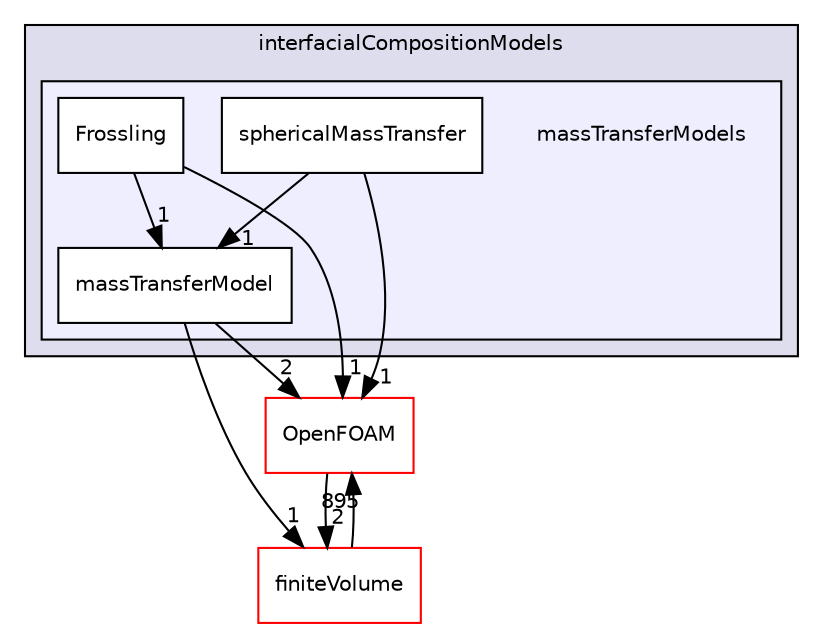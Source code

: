 digraph "src/phaseSystemModels/reactingEulerFoam/interfacialCompositionModels/massTransferModels" {
  bgcolor=transparent;
  compound=true
  node [ fontsize="10", fontname="Helvetica"];
  edge [ labelfontsize="10", labelfontname="Helvetica"];
  subgraph clusterdir_0f1e1ad1cc67aee7c6e293370ff5a38b {
    graph [ bgcolor="#ddddee", pencolor="black", label="interfacialCompositionModels" fontname="Helvetica", fontsize="10", URL="dir_0f1e1ad1cc67aee7c6e293370ff5a38b.html"]
  subgraph clusterdir_85edfe07a895b70168789d9773b9fce9 {
    graph [ bgcolor="#eeeeff", pencolor="black", label="" URL="dir_85edfe07a895b70168789d9773b9fce9.html"];
    dir_85edfe07a895b70168789d9773b9fce9 [shape=plaintext label="massTransferModels"];
    dir_d1b6737575f1f4e426d0d1b295b00ac8 [shape=box label="Frossling" color="black" fillcolor="white" style="filled" URL="dir_d1b6737575f1f4e426d0d1b295b00ac8.html"];
    dir_9adddcbd98f54d2a285105f00e7031a5 [shape=box label="massTransferModel" color="black" fillcolor="white" style="filled" URL="dir_9adddcbd98f54d2a285105f00e7031a5.html"];
    dir_a9b0fdb814600b8a440be9ee91dc9360 [shape=box label="sphericalMassTransfer" color="black" fillcolor="white" style="filled" URL="dir_a9b0fdb814600b8a440be9ee91dc9360.html"];
  }
  }
  dir_9bd15774b555cf7259a6fa18f99fe99b [shape=box label="finiteVolume" color="red" URL="dir_9bd15774b555cf7259a6fa18f99fe99b.html"];
  dir_c5473ff19b20e6ec4dfe5c310b3778a8 [shape=box label="OpenFOAM" color="red" URL="dir_c5473ff19b20e6ec4dfe5c310b3778a8.html"];
  dir_9bd15774b555cf7259a6fa18f99fe99b->dir_c5473ff19b20e6ec4dfe5c310b3778a8 [headlabel="895", labeldistance=1.5 headhref="dir_000814_002151.html"];
  dir_9adddcbd98f54d2a285105f00e7031a5->dir_9bd15774b555cf7259a6fa18f99fe99b [headlabel="1", labeldistance=1.5 headhref="dir_003050_000814.html"];
  dir_9adddcbd98f54d2a285105f00e7031a5->dir_c5473ff19b20e6ec4dfe5c310b3778a8 [headlabel="2", labeldistance=1.5 headhref="dir_003050_002151.html"];
  dir_d1b6737575f1f4e426d0d1b295b00ac8->dir_9adddcbd98f54d2a285105f00e7031a5 [headlabel="1", labeldistance=1.5 headhref="dir_003049_003050.html"];
  dir_d1b6737575f1f4e426d0d1b295b00ac8->dir_c5473ff19b20e6ec4dfe5c310b3778a8 [headlabel="1", labeldistance=1.5 headhref="dir_003049_002151.html"];
  dir_c5473ff19b20e6ec4dfe5c310b3778a8->dir_9bd15774b555cf7259a6fa18f99fe99b [headlabel="2", labeldistance=1.5 headhref="dir_002151_000814.html"];
  dir_a9b0fdb814600b8a440be9ee91dc9360->dir_9adddcbd98f54d2a285105f00e7031a5 [headlabel="1", labeldistance=1.5 headhref="dir_003051_003050.html"];
  dir_a9b0fdb814600b8a440be9ee91dc9360->dir_c5473ff19b20e6ec4dfe5c310b3778a8 [headlabel="1", labeldistance=1.5 headhref="dir_003051_002151.html"];
}
